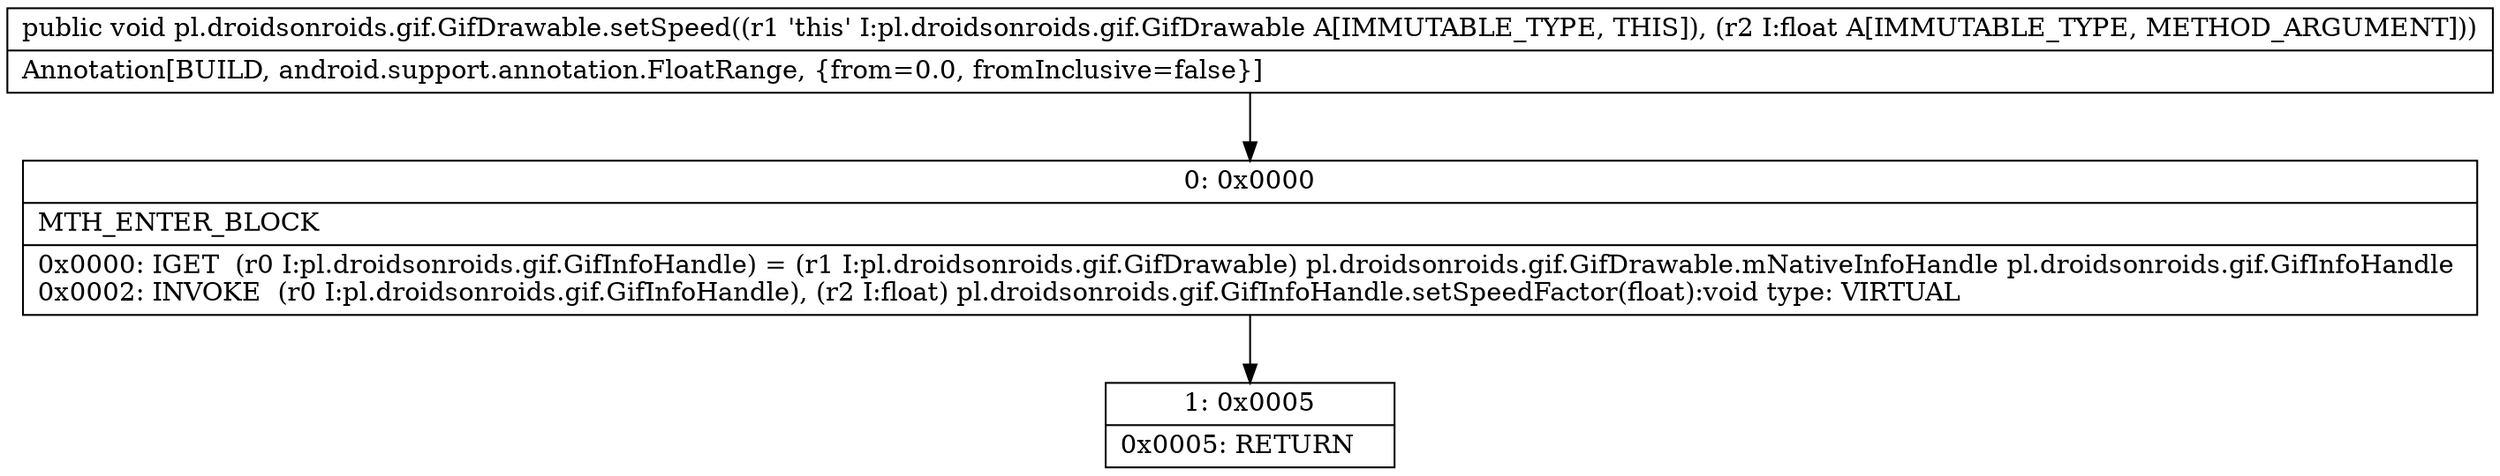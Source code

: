 digraph "CFG forpl.droidsonroids.gif.GifDrawable.setSpeed(F)V" {
Node_0 [shape=record,label="{0\:\ 0x0000|MTH_ENTER_BLOCK\l|0x0000: IGET  (r0 I:pl.droidsonroids.gif.GifInfoHandle) = (r1 I:pl.droidsonroids.gif.GifDrawable) pl.droidsonroids.gif.GifDrawable.mNativeInfoHandle pl.droidsonroids.gif.GifInfoHandle \l0x0002: INVOKE  (r0 I:pl.droidsonroids.gif.GifInfoHandle), (r2 I:float) pl.droidsonroids.gif.GifInfoHandle.setSpeedFactor(float):void type: VIRTUAL \l}"];
Node_1 [shape=record,label="{1\:\ 0x0005|0x0005: RETURN   \l}"];
MethodNode[shape=record,label="{public void pl.droidsonroids.gif.GifDrawable.setSpeed((r1 'this' I:pl.droidsonroids.gif.GifDrawable A[IMMUTABLE_TYPE, THIS]), (r2 I:float A[IMMUTABLE_TYPE, METHOD_ARGUMENT]))  | Annotation[BUILD, android.support.annotation.FloatRange, \{from=0.0, fromInclusive=false\}]\l}"];
MethodNode -> Node_0;
Node_0 -> Node_1;
}

